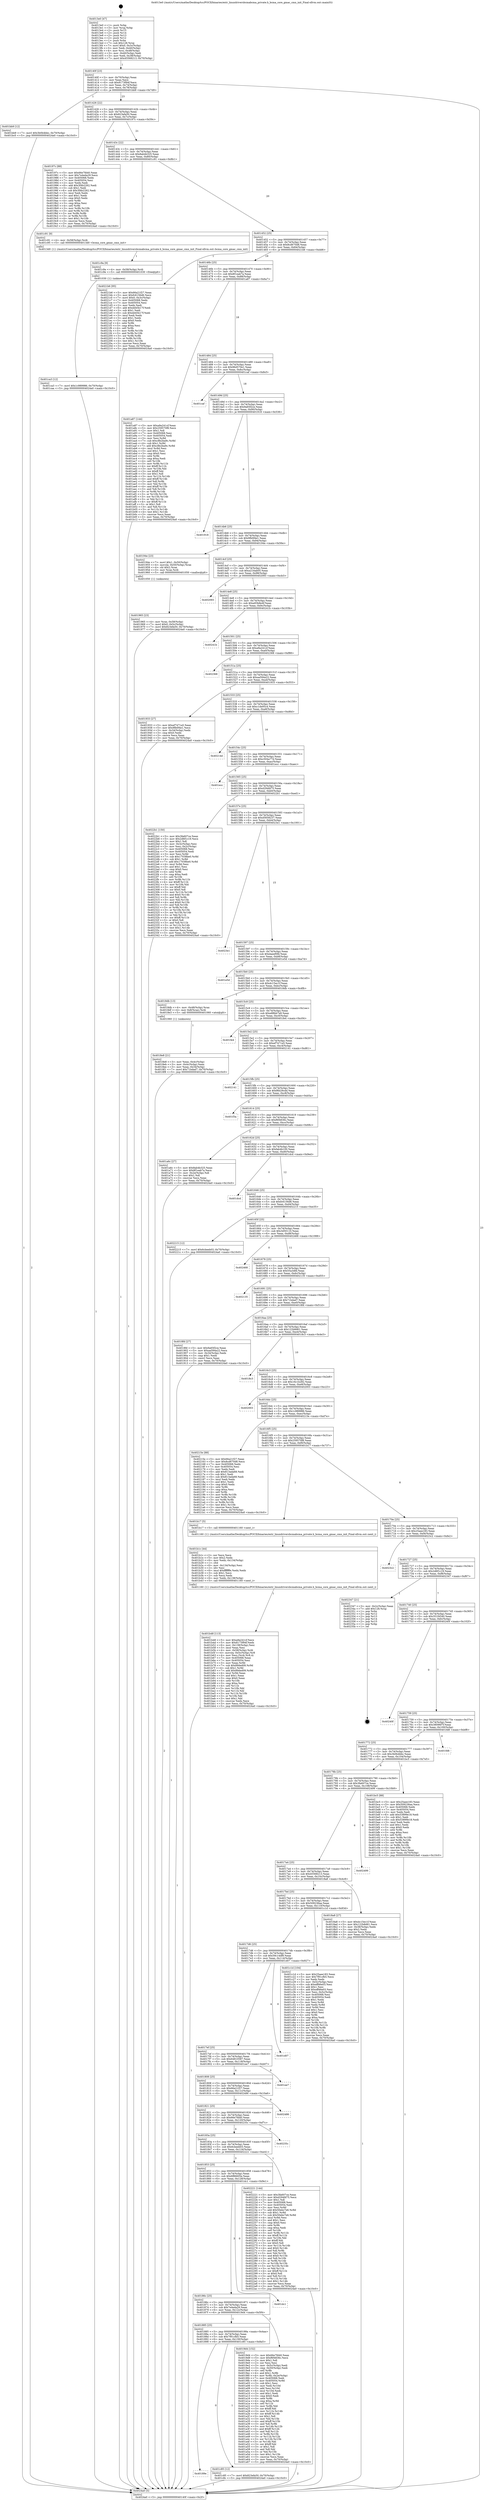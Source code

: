 digraph "0x4013e0" {
  label = "0x4013e0 (/mnt/c/Users/mathe/Desktop/tcc/POCII/binaries/extr_linuxdriversbcmabcma_private.h_bcma_core_gmac_cmn_init_Final-ollvm.out::main(0))"
  labelloc = "t"
  node[shape=record]

  Entry [label="",width=0.3,height=0.3,shape=circle,fillcolor=black,style=filled]
  "0x40140f" [label="{
     0x40140f [23]\l
     | [instrs]\l
     &nbsp;&nbsp;0x40140f \<+3\>: mov -0x70(%rbp),%eax\l
     &nbsp;&nbsp;0x401412 \<+2\>: mov %eax,%ecx\l
     &nbsp;&nbsp;0x401414 \<+6\>: sub $0x8173f94f,%ecx\l
     &nbsp;&nbsp;0x40141a \<+3\>: mov %eax,-0x74(%rbp)\l
     &nbsp;&nbsp;0x40141d \<+3\>: mov %ecx,-0x78(%rbp)\l
     &nbsp;&nbsp;0x401420 \<+6\>: je 0000000000401bb9 \<main+0x7d9\>\l
  }"]
  "0x401bb9" [label="{
     0x401bb9 [12]\l
     | [instrs]\l
     &nbsp;&nbsp;0x401bb9 \<+7\>: movl $0x3b0b4bbc,-0x70(%rbp)\l
     &nbsp;&nbsp;0x401bc0 \<+5\>: jmp 00000000004024a0 \<main+0x10c0\>\l
  }"]
  "0x401426" [label="{
     0x401426 [22]\l
     | [instrs]\l
     &nbsp;&nbsp;0x401426 \<+5\>: jmp 000000000040142b \<main+0x4b\>\l
     &nbsp;&nbsp;0x40142b \<+3\>: mov -0x74(%rbp),%eax\l
     &nbsp;&nbsp;0x40142e \<+5\>: sub $0x823efa50,%eax\l
     &nbsp;&nbsp;0x401433 \<+3\>: mov %eax,-0x7c(%rbp)\l
     &nbsp;&nbsp;0x401436 \<+6\>: je 000000000040197c \<main+0x59c\>\l
  }"]
  Exit [label="",width=0.3,height=0.3,shape=circle,fillcolor=black,style=filled,peripheries=2]
  "0x40197c" [label="{
     0x40197c [88]\l
     | [instrs]\l
     &nbsp;&nbsp;0x40197c \<+5\>: mov $0x66e7fd40,%eax\l
     &nbsp;&nbsp;0x401981 \<+5\>: mov $0x7e4eda29,%ecx\l
     &nbsp;&nbsp;0x401986 \<+7\>: mov 0x405068,%edx\l
     &nbsp;&nbsp;0x40198d \<+7\>: mov 0x405054,%esi\l
     &nbsp;&nbsp;0x401994 \<+2\>: mov %edx,%edi\l
     &nbsp;&nbsp;0x401996 \<+6\>: add $0x3f4b2262,%edi\l
     &nbsp;&nbsp;0x40199c \<+3\>: sub $0x1,%edi\l
     &nbsp;&nbsp;0x40199f \<+6\>: sub $0x3f4b2262,%edi\l
     &nbsp;&nbsp;0x4019a5 \<+3\>: imul %edi,%edx\l
     &nbsp;&nbsp;0x4019a8 \<+3\>: and $0x1,%edx\l
     &nbsp;&nbsp;0x4019ab \<+3\>: cmp $0x0,%edx\l
     &nbsp;&nbsp;0x4019ae \<+4\>: sete %r8b\l
     &nbsp;&nbsp;0x4019b2 \<+3\>: cmp $0xa,%esi\l
     &nbsp;&nbsp;0x4019b5 \<+4\>: setl %r9b\l
     &nbsp;&nbsp;0x4019b9 \<+3\>: mov %r8b,%r10b\l
     &nbsp;&nbsp;0x4019bc \<+3\>: and %r9b,%r10b\l
     &nbsp;&nbsp;0x4019bf \<+3\>: xor %r9b,%r8b\l
     &nbsp;&nbsp;0x4019c2 \<+3\>: or %r8b,%r10b\l
     &nbsp;&nbsp;0x4019c5 \<+4\>: test $0x1,%r10b\l
     &nbsp;&nbsp;0x4019c9 \<+3\>: cmovne %ecx,%eax\l
     &nbsp;&nbsp;0x4019cc \<+3\>: mov %eax,-0x70(%rbp)\l
     &nbsp;&nbsp;0x4019cf \<+5\>: jmp 00000000004024a0 \<main+0x10c0\>\l
  }"]
  "0x40143c" [label="{
     0x40143c [22]\l
     | [instrs]\l
     &nbsp;&nbsp;0x40143c \<+5\>: jmp 0000000000401441 \<main+0x61\>\l
     &nbsp;&nbsp;0x401441 \<+3\>: mov -0x74(%rbp),%eax\l
     &nbsp;&nbsp;0x401444 \<+5\>: sub $0x8ab4b325,%eax\l
     &nbsp;&nbsp;0x401449 \<+3\>: mov %eax,-0x80(%rbp)\l
     &nbsp;&nbsp;0x40144c \<+6\>: je 0000000000401c91 \<main+0x8b1\>\l
  }"]
  "0x401ca3" [label="{
     0x401ca3 [12]\l
     | [instrs]\l
     &nbsp;&nbsp;0x401ca3 \<+7\>: movl $0x1c989986,-0x70(%rbp)\l
     &nbsp;&nbsp;0x401caa \<+5\>: jmp 00000000004024a0 \<main+0x10c0\>\l
  }"]
  "0x401c91" [label="{
     0x401c91 [9]\l
     | [instrs]\l
     &nbsp;&nbsp;0x401c91 \<+4\>: mov -0x58(%rbp),%rdi\l
     &nbsp;&nbsp;0x401c95 \<+5\>: call 00000000004013d0 \<bcma_core_gmac_cmn_init\>\l
     | [calls]\l
     &nbsp;&nbsp;0x4013d0 \{1\} (/mnt/c/Users/mathe/Desktop/tcc/POCII/binaries/extr_linuxdriversbcmabcma_private.h_bcma_core_gmac_cmn_init_Final-ollvm.out::bcma_core_gmac_cmn_init)\l
  }"]
  "0x401452" [label="{
     0x401452 [25]\l
     | [instrs]\l
     &nbsp;&nbsp;0x401452 \<+5\>: jmp 0000000000401457 \<main+0x77\>\l
     &nbsp;&nbsp;0x401457 \<+3\>: mov -0x74(%rbp),%eax\l
     &nbsp;&nbsp;0x40145a \<+5\>: sub $0x8cd670d8,%eax\l
     &nbsp;&nbsp;0x40145f \<+6\>: mov %eax,-0x84(%rbp)\l
     &nbsp;&nbsp;0x401465 \<+6\>: je 00000000004021b6 \<main+0xdd6\>\l
  }"]
  "0x401c9a" [label="{
     0x401c9a [9]\l
     | [instrs]\l
     &nbsp;&nbsp;0x401c9a \<+4\>: mov -0x58(%rbp),%rdi\l
     &nbsp;&nbsp;0x401c9e \<+5\>: call 0000000000401030 \<free@plt\>\l
     | [calls]\l
     &nbsp;&nbsp;0x401030 \{1\} (unknown)\l
  }"]
  "0x4021b6" [label="{
     0x4021b6 [95]\l
     | [instrs]\l
     &nbsp;&nbsp;0x4021b6 \<+5\>: mov $0x66a21f27,%eax\l
     &nbsp;&nbsp;0x4021bb \<+5\>: mov $0xfc6156d6,%ecx\l
     &nbsp;&nbsp;0x4021c0 \<+7\>: movl $0x0,-0x3c(%rbp)\l
     &nbsp;&nbsp;0x4021c7 \<+7\>: mov 0x405068,%edx\l
     &nbsp;&nbsp;0x4021ce \<+7\>: mov 0x405054,%esi\l
     &nbsp;&nbsp;0x4021d5 \<+2\>: mov %edx,%edi\l
     &nbsp;&nbsp;0x4021d7 \<+6\>: add $0xdd45b17f,%edi\l
     &nbsp;&nbsp;0x4021dd \<+3\>: sub $0x1,%edi\l
     &nbsp;&nbsp;0x4021e0 \<+6\>: sub $0xdd45b17f,%edi\l
     &nbsp;&nbsp;0x4021e6 \<+3\>: imul %edi,%edx\l
     &nbsp;&nbsp;0x4021e9 \<+3\>: and $0x1,%edx\l
     &nbsp;&nbsp;0x4021ec \<+3\>: cmp $0x0,%edx\l
     &nbsp;&nbsp;0x4021ef \<+4\>: sete %r8b\l
     &nbsp;&nbsp;0x4021f3 \<+3\>: cmp $0xa,%esi\l
     &nbsp;&nbsp;0x4021f6 \<+4\>: setl %r9b\l
     &nbsp;&nbsp;0x4021fa \<+3\>: mov %r8b,%r10b\l
     &nbsp;&nbsp;0x4021fd \<+3\>: and %r9b,%r10b\l
     &nbsp;&nbsp;0x402200 \<+3\>: xor %r9b,%r8b\l
     &nbsp;&nbsp;0x402203 \<+3\>: or %r8b,%r10b\l
     &nbsp;&nbsp;0x402206 \<+4\>: test $0x1,%r10b\l
     &nbsp;&nbsp;0x40220a \<+3\>: cmovne %ecx,%eax\l
     &nbsp;&nbsp;0x40220d \<+3\>: mov %eax,-0x70(%rbp)\l
     &nbsp;&nbsp;0x402210 \<+5\>: jmp 00000000004024a0 \<main+0x10c0\>\l
  }"]
  "0x40146b" [label="{
     0x40146b [25]\l
     | [instrs]\l
     &nbsp;&nbsp;0x40146b \<+5\>: jmp 0000000000401470 \<main+0x90\>\l
     &nbsp;&nbsp;0x401470 \<+3\>: mov -0x74(%rbp),%eax\l
     &nbsp;&nbsp;0x401473 \<+5\>: sub $0x8f1eab7a,%eax\l
     &nbsp;&nbsp;0x401478 \<+6\>: mov %eax,-0x88(%rbp)\l
     &nbsp;&nbsp;0x40147e \<+6\>: je 0000000000401a87 \<main+0x6a7\>\l
  }"]
  "0x40189e" [label="{
     0x40189e\l
  }", style=dashed]
  "0x401a87" [label="{
     0x401a87 [144]\l
     | [instrs]\l
     &nbsp;&nbsp;0x401a87 \<+5\>: mov $0xa9a241cf,%eax\l
     &nbsp;&nbsp;0x401a8c \<+5\>: mov $0x259570f8,%ecx\l
     &nbsp;&nbsp;0x401a91 \<+2\>: mov $0x1,%dl\l
     &nbsp;&nbsp;0x401a93 \<+7\>: mov 0x405068,%esi\l
     &nbsp;&nbsp;0x401a9a \<+7\>: mov 0x405054,%edi\l
     &nbsp;&nbsp;0x401aa1 \<+3\>: mov %esi,%r8d\l
     &nbsp;&nbsp;0x401aa4 \<+7\>: sub $0xc8b2ba9c,%r8d\l
     &nbsp;&nbsp;0x401aab \<+4\>: sub $0x1,%r8d\l
     &nbsp;&nbsp;0x401aaf \<+7\>: add $0xc8b2ba9c,%r8d\l
     &nbsp;&nbsp;0x401ab6 \<+4\>: imul %r8d,%esi\l
     &nbsp;&nbsp;0x401aba \<+3\>: and $0x1,%esi\l
     &nbsp;&nbsp;0x401abd \<+3\>: cmp $0x0,%esi\l
     &nbsp;&nbsp;0x401ac0 \<+4\>: sete %r9b\l
     &nbsp;&nbsp;0x401ac4 \<+3\>: cmp $0xa,%edi\l
     &nbsp;&nbsp;0x401ac7 \<+4\>: setl %r10b\l
     &nbsp;&nbsp;0x401acb \<+3\>: mov %r9b,%r11b\l
     &nbsp;&nbsp;0x401ace \<+4\>: xor $0xff,%r11b\l
     &nbsp;&nbsp;0x401ad2 \<+3\>: mov %r10b,%bl\l
     &nbsp;&nbsp;0x401ad5 \<+3\>: xor $0xff,%bl\l
     &nbsp;&nbsp;0x401ad8 \<+3\>: xor $0x1,%dl\l
     &nbsp;&nbsp;0x401adb \<+3\>: mov %r11b,%r14b\l
     &nbsp;&nbsp;0x401ade \<+4\>: and $0xff,%r14b\l
     &nbsp;&nbsp;0x401ae2 \<+3\>: and %dl,%r9b\l
     &nbsp;&nbsp;0x401ae5 \<+3\>: mov %bl,%r15b\l
     &nbsp;&nbsp;0x401ae8 \<+4\>: and $0xff,%r15b\l
     &nbsp;&nbsp;0x401aec \<+3\>: and %dl,%r10b\l
     &nbsp;&nbsp;0x401aef \<+3\>: or %r9b,%r14b\l
     &nbsp;&nbsp;0x401af2 \<+3\>: or %r10b,%r15b\l
     &nbsp;&nbsp;0x401af5 \<+3\>: xor %r15b,%r14b\l
     &nbsp;&nbsp;0x401af8 \<+3\>: or %bl,%r11b\l
     &nbsp;&nbsp;0x401afb \<+4\>: xor $0xff,%r11b\l
     &nbsp;&nbsp;0x401aff \<+3\>: or $0x1,%dl\l
     &nbsp;&nbsp;0x401b02 \<+3\>: and %dl,%r11b\l
     &nbsp;&nbsp;0x401b05 \<+3\>: or %r11b,%r14b\l
     &nbsp;&nbsp;0x401b08 \<+4\>: test $0x1,%r14b\l
     &nbsp;&nbsp;0x401b0c \<+3\>: cmovne %ecx,%eax\l
     &nbsp;&nbsp;0x401b0f \<+3\>: mov %eax,-0x70(%rbp)\l
     &nbsp;&nbsp;0x401b12 \<+5\>: jmp 00000000004024a0 \<main+0x10c0\>\l
  }"]
  "0x401484" [label="{
     0x401484 [25]\l
     | [instrs]\l
     &nbsp;&nbsp;0x401484 \<+5\>: jmp 0000000000401489 \<main+0xa9\>\l
     &nbsp;&nbsp;0x401489 \<+3\>: mov -0x74(%rbp),%eax\l
     &nbsp;&nbsp;0x40148c \<+5\>: sub $0x96d570e1,%eax\l
     &nbsp;&nbsp;0x401491 \<+6\>: mov %eax,-0x8c(%rbp)\l
     &nbsp;&nbsp;0x401497 \<+6\>: je 0000000000401caf \<main+0x8cf\>\l
  }"]
  "0x401c85" [label="{
     0x401c85 [12]\l
     | [instrs]\l
     &nbsp;&nbsp;0x401c85 \<+7\>: movl $0x823efa50,-0x70(%rbp)\l
     &nbsp;&nbsp;0x401c8c \<+5\>: jmp 00000000004024a0 \<main+0x10c0\>\l
  }"]
  "0x401caf" [label="{
     0x401caf\l
  }", style=dashed]
  "0x40149d" [label="{
     0x40149d [25]\l
     | [instrs]\l
     &nbsp;&nbsp;0x40149d \<+5\>: jmp 00000000004014a2 \<main+0xc2\>\l
     &nbsp;&nbsp;0x4014a2 \<+3\>: mov -0x74(%rbp),%eax\l
     &nbsp;&nbsp;0x4014a5 \<+5\>: sub $0x9a65f2ce,%eax\l
     &nbsp;&nbsp;0x4014aa \<+6\>: mov %eax,-0x90(%rbp)\l
     &nbsp;&nbsp;0x4014b0 \<+6\>: je 0000000000401918 \<main+0x538\>\l
  }"]
  "0x401b48" [label="{
     0x401b48 [113]\l
     | [instrs]\l
     &nbsp;&nbsp;0x401b48 \<+5\>: mov $0xa9a241cf,%ecx\l
     &nbsp;&nbsp;0x401b4d \<+5\>: mov $0x8173f94f,%edx\l
     &nbsp;&nbsp;0x401b52 \<+6\>: mov -0x138(%rbp),%esi\l
     &nbsp;&nbsp;0x401b58 \<+3\>: imul %eax,%esi\l
     &nbsp;&nbsp;0x401b5b \<+4\>: mov -0x58(%rbp),%rdi\l
     &nbsp;&nbsp;0x401b5f \<+4\>: movslq -0x5c(%rbp),%r8\l
     &nbsp;&nbsp;0x401b63 \<+4\>: mov %esi,(%rdi,%r8,4)\l
     &nbsp;&nbsp;0x401b67 \<+7\>: mov 0x405068,%eax\l
     &nbsp;&nbsp;0x401b6e \<+7\>: mov 0x405054,%esi\l
     &nbsp;&nbsp;0x401b75 \<+3\>: mov %eax,%r9d\l
     &nbsp;&nbsp;0x401b78 \<+7\>: sub $0x89ded09,%r9d\l
     &nbsp;&nbsp;0x401b7f \<+4\>: sub $0x1,%r9d\l
     &nbsp;&nbsp;0x401b83 \<+7\>: add $0x89ded09,%r9d\l
     &nbsp;&nbsp;0x401b8a \<+4\>: imul %r9d,%eax\l
     &nbsp;&nbsp;0x401b8e \<+3\>: and $0x1,%eax\l
     &nbsp;&nbsp;0x401b91 \<+3\>: cmp $0x0,%eax\l
     &nbsp;&nbsp;0x401b94 \<+4\>: sete %r10b\l
     &nbsp;&nbsp;0x401b98 \<+3\>: cmp $0xa,%esi\l
     &nbsp;&nbsp;0x401b9b \<+4\>: setl %r11b\l
     &nbsp;&nbsp;0x401b9f \<+3\>: mov %r10b,%bl\l
     &nbsp;&nbsp;0x401ba2 \<+3\>: and %r11b,%bl\l
     &nbsp;&nbsp;0x401ba5 \<+3\>: xor %r11b,%r10b\l
     &nbsp;&nbsp;0x401ba8 \<+3\>: or %r10b,%bl\l
     &nbsp;&nbsp;0x401bab \<+3\>: test $0x1,%bl\l
     &nbsp;&nbsp;0x401bae \<+3\>: cmovne %edx,%ecx\l
     &nbsp;&nbsp;0x401bb1 \<+3\>: mov %ecx,-0x70(%rbp)\l
     &nbsp;&nbsp;0x401bb4 \<+5\>: jmp 00000000004024a0 \<main+0x10c0\>\l
  }"]
  "0x401918" [label="{
     0x401918\l
  }", style=dashed]
  "0x4014b6" [label="{
     0x4014b6 [25]\l
     | [instrs]\l
     &nbsp;&nbsp;0x4014b6 \<+5\>: jmp 00000000004014bb \<main+0xdb\>\l
     &nbsp;&nbsp;0x4014bb \<+3\>: mov -0x74(%rbp),%eax\l
     &nbsp;&nbsp;0x4014be \<+5\>: sub $0x9fb0f4e1,%eax\l
     &nbsp;&nbsp;0x4014c3 \<+6\>: mov %eax,-0x94(%rbp)\l
     &nbsp;&nbsp;0x4014c9 \<+6\>: je 000000000040194e \<main+0x56e\>\l
  }"]
  "0x401b1c" [label="{
     0x401b1c [44]\l
     | [instrs]\l
     &nbsp;&nbsp;0x401b1c \<+2\>: xor %ecx,%ecx\l
     &nbsp;&nbsp;0x401b1e \<+5\>: mov $0x2,%edx\l
     &nbsp;&nbsp;0x401b23 \<+6\>: mov %edx,-0x134(%rbp)\l
     &nbsp;&nbsp;0x401b29 \<+1\>: cltd\l
     &nbsp;&nbsp;0x401b2a \<+6\>: mov -0x134(%rbp),%esi\l
     &nbsp;&nbsp;0x401b30 \<+2\>: idiv %esi\l
     &nbsp;&nbsp;0x401b32 \<+6\>: imul $0xfffffffe,%edx,%edx\l
     &nbsp;&nbsp;0x401b38 \<+3\>: sub $0x1,%ecx\l
     &nbsp;&nbsp;0x401b3b \<+2\>: sub %ecx,%edx\l
     &nbsp;&nbsp;0x401b3d \<+6\>: mov %edx,-0x138(%rbp)\l
     &nbsp;&nbsp;0x401b43 \<+5\>: call 0000000000401160 \<next_i\>\l
     | [calls]\l
     &nbsp;&nbsp;0x401160 \{1\} (/mnt/c/Users/mathe/Desktop/tcc/POCII/binaries/extr_linuxdriversbcmabcma_private.h_bcma_core_gmac_cmn_init_Final-ollvm.out::next_i)\l
  }"]
  "0x40194e" [label="{
     0x40194e [23]\l
     | [instrs]\l
     &nbsp;&nbsp;0x40194e \<+7\>: movl $0x1,-0x50(%rbp)\l
     &nbsp;&nbsp;0x401955 \<+4\>: movslq -0x50(%rbp),%rax\l
     &nbsp;&nbsp;0x401959 \<+4\>: shl $0x2,%rax\l
     &nbsp;&nbsp;0x40195d \<+3\>: mov %rax,%rdi\l
     &nbsp;&nbsp;0x401960 \<+5\>: call 0000000000401050 \<malloc@plt\>\l
     | [calls]\l
     &nbsp;&nbsp;0x401050 \{1\} (unknown)\l
  }"]
  "0x4014cf" [label="{
     0x4014cf [25]\l
     | [instrs]\l
     &nbsp;&nbsp;0x4014cf \<+5\>: jmp 00000000004014d4 \<main+0xf4\>\l
     &nbsp;&nbsp;0x4014d4 \<+3\>: mov -0x74(%rbp),%eax\l
     &nbsp;&nbsp;0x4014d7 \<+5\>: sub $0xa216ab05,%eax\l
     &nbsp;&nbsp;0x4014dc \<+6\>: mov %eax,-0x98(%rbp)\l
     &nbsp;&nbsp;0x4014e2 \<+6\>: je 0000000000402093 \<main+0xcb3\>\l
  }"]
  "0x401885" [label="{
     0x401885 [25]\l
     | [instrs]\l
     &nbsp;&nbsp;0x401885 \<+5\>: jmp 000000000040188a \<main+0x4aa\>\l
     &nbsp;&nbsp;0x40188a \<+3\>: mov -0x74(%rbp),%eax\l
     &nbsp;&nbsp;0x40188d \<+5\>: sub $0x7f91cfb5,%eax\l
     &nbsp;&nbsp;0x401892 \<+6\>: mov %eax,-0x130(%rbp)\l
     &nbsp;&nbsp;0x401898 \<+6\>: je 0000000000401c85 \<main+0x8a5\>\l
  }"]
  "0x402093" [label="{
     0x402093\l
  }", style=dashed]
  "0x4014e8" [label="{
     0x4014e8 [25]\l
     | [instrs]\l
     &nbsp;&nbsp;0x4014e8 \<+5\>: jmp 00000000004014ed \<main+0x10d\>\l
     &nbsp;&nbsp;0x4014ed \<+3\>: mov -0x74(%rbp),%eax\l
     &nbsp;&nbsp;0x4014f0 \<+5\>: sub $0xa93b8e4f,%eax\l
     &nbsp;&nbsp;0x4014f5 \<+6\>: mov %eax,-0x9c(%rbp)\l
     &nbsp;&nbsp;0x4014fb \<+6\>: je 000000000040241b \<main+0x103b\>\l
  }"]
  "0x4019d4" [label="{
     0x4019d4 [152]\l
     | [instrs]\l
     &nbsp;&nbsp;0x4019d4 \<+5\>: mov $0x66e7fd40,%eax\l
     &nbsp;&nbsp;0x4019d9 \<+5\>: mov $0xf6f4836c,%ecx\l
     &nbsp;&nbsp;0x4019de \<+2\>: mov $0x1,%dl\l
     &nbsp;&nbsp;0x4019e0 \<+2\>: xor %esi,%esi\l
     &nbsp;&nbsp;0x4019e2 \<+3\>: mov -0x5c(%rbp),%edi\l
     &nbsp;&nbsp;0x4019e5 \<+3\>: cmp -0x50(%rbp),%edi\l
     &nbsp;&nbsp;0x4019e8 \<+4\>: setl %r8b\l
     &nbsp;&nbsp;0x4019ec \<+4\>: and $0x1,%r8b\l
     &nbsp;&nbsp;0x4019f0 \<+4\>: mov %r8b,-0x2e(%rbp)\l
     &nbsp;&nbsp;0x4019f4 \<+7\>: mov 0x405068,%edi\l
     &nbsp;&nbsp;0x4019fb \<+8\>: mov 0x405054,%r9d\l
     &nbsp;&nbsp;0x401a03 \<+3\>: sub $0x1,%esi\l
     &nbsp;&nbsp;0x401a06 \<+3\>: mov %edi,%r10d\l
     &nbsp;&nbsp;0x401a09 \<+3\>: add %esi,%r10d\l
     &nbsp;&nbsp;0x401a0c \<+4\>: imul %r10d,%edi\l
     &nbsp;&nbsp;0x401a10 \<+3\>: and $0x1,%edi\l
     &nbsp;&nbsp;0x401a13 \<+3\>: cmp $0x0,%edi\l
     &nbsp;&nbsp;0x401a16 \<+4\>: sete %r8b\l
     &nbsp;&nbsp;0x401a1a \<+4\>: cmp $0xa,%r9d\l
     &nbsp;&nbsp;0x401a1e \<+4\>: setl %r11b\l
     &nbsp;&nbsp;0x401a22 \<+3\>: mov %r8b,%bl\l
     &nbsp;&nbsp;0x401a25 \<+3\>: xor $0xff,%bl\l
     &nbsp;&nbsp;0x401a28 \<+3\>: mov %r11b,%r14b\l
     &nbsp;&nbsp;0x401a2b \<+4\>: xor $0xff,%r14b\l
     &nbsp;&nbsp;0x401a2f \<+3\>: xor $0x1,%dl\l
     &nbsp;&nbsp;0x401a32 \<+3\>: mov %bl,%r15b\l
     &nbsp;&nbsp;0x401a35 \<+4\>: and $0xff,%r15b\l
     &nbsp;&nbsp;0x401a39 \<+3\>: and %dl,%r8b\l
     &nbsp;&nbsp;0x401a3c \<+3\>: mov %r14b,%r12b\l
     &nbsp;&nbsp;0x401a3f \<+4\>: and $0xff,%r12b\l
     &nbsp;&nbsp;0x401a43 \<+3\>: and %dl,%r11b\l
     &nbsp;&nbsp;0x401a46 \<+3\>: or %r8b,%r15b\l
     &nbsp;&nbsp;0x401a49 \<+3\>: or %r11b,%r12b\l
     &nbsp;&nbsp;0x401a4c \<+3\>: xor %r12b,%r15b\l
     &nbsp;&nbsp;0x401a4f \<+3\>: or %r14b,%bl\l
     &nbsp;&nbsp;0x401a52 \<+3\>: xor $0xff,%bl\l
     &nbsp;&nbsp;0x401a55 \<+3\>: or $0x1,%dl\l
     &nbsp;&nbsp;0x401a58 \<+2\>: and %dl,%bl\l
     &nbsp;&nbsp;0x401a5a \<+3\>: or %bl,%r15b\l
     &nbsp;&nbsp;0x401a5d \<+4\>: test $0x1,%r15b\l
     &nbsp;&nbsp;0x401a61 \<+3\>: cmovne %ecx,%eax\l
     &nbsp;&nbsp;0x401a64 \<+3\>: mov %eax,-0x70(%rbp)\l
     &nbsp;&nbsp;0x401a67 \<+5\>: jmp 00000000004024a0 \<main+0x10c0\>\l
  }"]
  "0x40241b" [label="{
     0x40241b\l
  }", style=dashed]
  "0x401501" [label="{
     0x401501 [25]\l
     | [instrs]\l
     &nbsp;&nbsp;0x401501 \<+5\>: jmp 0000000000401506 \<main+0x126\>\l
     &nbsp;&nbsp;0x401506 \<+3\>: mov -0x74(%rbp),%eax\l
     &nbsp;&nbsp;0x401509 \<+5\>: sub $0xa9a241cf,%eax\l
     &nbsp;&nbsp;0x40150e \<+6\>: mov %eax,-0xa0(%rbp)\l
     &nbsp;&nbsp;0x401514 \<+6\>: je 0000000000402368 \<main+0xf88\>\l
  }"]
  "0x40186c" [label="{
     0x40186c [25]\l
     | [instrs]\l
     &nbsp;&nbsp;0x40186c \<+5\>: jmp 0000000000401871 \<main+0x491\>\l
     &nbsp;&nbsp;0x401871 \<+3\>: mov -0x74(%rbp),%eax\l
     &nbsp;&nbsp;0x401874 \<+5\>: sub $0x7e4eda29,%eax\l
     &nbsp;&nbsp;0x401879 \<+6\>: mov %eax,-0x12c(%rbp)\l
     &nbsp;&nbsp;0x40187f \<+6\>: je 00000000004019d4 \<main+0x5f4\>\l
  }"]
  "0x402368" [label="{
     0x402368\l
  }", style=dashed]
  "0x40151a" [label="{
     0x40151a [25]\l
     | [instrs]\l
     &nbsp;&nbsp;0x40151a \<+5\>: jmp 000000000040151f \<main+0x13f\>\l
     &nbsp;&nbsp;0x40151f \<+3\>: mov -0x74(%rbp),%eax\l
     &nbsp;&nbsp;0x401522 \<+5\>: sub $0xaa594a22,%eax\l
     &nbsp;&nbsp;0x401527 \<+6\>: mov %eax,-0xa4(%rbp)\l
     &nbsp;&nbsp;0x40152d \<+6\>: je 0000000000401933 \<main+0x553\>\l
  }"]
  "0x401dc1" [label="{
     0x401dc1\l
  }", style=dashed]
  "0x401933" [label="{
     0x401933 [27]\l
     | [instrs]\l
     &nbsp;&nbsp;0x401933 \<+5\>: mov $0xef7471a5,%eax\l
     &nbsp;&nbsp;0x401938 \<+5\>: mov $0x9fb0f4e1,%ecx\l
     &nbsp;&nbsp;0x40193d \<+3\>: mov -0x34(%rbp),%edx\l
     &nbsp;&nbsp;0x401940 \<+3\>: cmp $0x0,%edx\l
     &nbsp;&nbsp;0x401943 \<+3\>: cmove %ecx,%eax\l
     &nbsp;&nbsp;0x401946 \<+3\>: mov %eax,-0x70(%rbp)\l
     &nbsp;&nbsp;0x401949 \<+5\>: jmp 00000000004024a0 \<main+0x10c0\>\l
  }"]
  "0x401533" [label="{
     0x401533 [25]\l
     | [instrs]\l
     &nbsp;&nbsp;0x401533 \<+5\>: jmp 0000000000401538 \<main+0x158\>\l
     &nbsp;&nbsp;0x401538 \<+3\>: mov -0x74(%rbp),%eax\l
     &nbsp;&nbsp;0x40153b \<+5\>: sub $0xc1de95c4,%eax\l
     &nbsp;&nbsp;0x401540 \<+6\>: mov %eax,-0xa8(%rbp)\l
     &nbsp;&nbsp;0x401546 \<+6\>: je 000000000040214d \<main+0xd6d\>\l
  }"]
  "0x401853" [label="{
     0x401853 [25]\l
     | [instrs]\l
     &nbsp;&nbsp;0x401853 \<+5\>: jmp 0000000000401858 \<main+0x478\>\l
     &nbsp;&nbsp;0x401858 \<+3\>: mov -0x74(%rbp),%eax\l
     &nbsp;&nbsp;0x40185b \<+5\>: sub $0x6f86605e,%eax\l
     &nbsp;&nbsp;0x401860 \<+6\>: mov %eax,-0x128(%rbp)\l
     &nbsp;&nbsp;0x401866 \<+6\>: je 0000000000401dc1 \<main+0x9e1\>\l
  }"]
  "0x40214d" [label="{
     0x40214d\l
  }", style=dashed]
  "0x40154c" [label="{
     0x40154c [25]\l
     | [instrs]\l
     &nbsp;&nbsp;0x40154c \<+5\>: jmp 0000000000401551 \<main+0x171\>\l
     &nbsp;&nbsp;0x401551 \<+3\>: mov -0x74(%rbp),%eax\l
     &nbsp;&nbsp;0x401554 \<+5\>: sub $0xc504a77d,%eax\l
     &nbsp;&nbsp;0x401559 \<+6\>: mov %eax,-0xac(%rbp)\l
     &nbsp;&nbsp;0x40155f \<+6\>: je 0000000000401ecc \<main+0xaec\>\l
  }"]
  "0x402221" [label="{
     0x402221 [144]\l
     | [instrs]\l
     &nbsp;&nbsp;0x402221 \<+5\>: mov $0x3fa607ce,%eax\l
     &nbsp;&nbsp;0x402226 \<+5\>: mov $0xd294fd75,%ecx\l
     &nbsp;&nbsp;0x40222b \<+2\>: mov $0x1,%dl\l
     &nbsp;&nbsp;0x40222d \<+7\>: mov 0x405068,%esi\l
     &nbsp;&nbsp;0x402234 \<+7\>: mov 0x405054,%edi\l
     &nbsp;&nbsp;0x40223b \<+3\>: mov %esi,%r8d\l
     &nbsp;&nbsp;0x40223e \<+7\>: add $0x50ebc7e6,%r8d\l
     &nbsp;&nbsp;0x402245 \<+4\>: sub $0x1,%r8d\l
     &nbsp;&nbsp;0x402249 \<+7\>: sub $0x50ebc7e6,%r8d\l
     &nbsp;&nbsp;0x402250 \<+4\>: imul %r8d,%esi\l
     &nbsp;&nbsp;0x402254 \<+3\>: and $0x1,%esi\l
     &nbsp;&nbsp;0x402257 \<+3\>: cmp $0x0,%esi\l
     &nbsp;&nbsp;0x40225a \<+4\>: sete %r9b\l
     &nbsp;&nbsp;0x40225e \<+3\>: cmp $0xa,%edi\l
     &nbsp;&nbsp;0x402261 \<+4\>: setl %r10b\l
     &nbsp;&nbsp;0x402265 \<+3\>: mov %r9b,%r11b\l
     &nbsp;&nbsp;0x402268 \<+4\>: xor $0xff,%r11b\l
     &nbsp;&nbsp;0x40226c \<+3\>: mov %r10b,%bl\l
     &nbsp;&nbsp;0x40226f \<+3\>: xor $0xff,%bl\l
     &nbsp;&nbsp;0x402272 \<+3\>: xor $0x0,%dl\l
     &nbsp;&nbsp;0x402275 \<+3\>: mov %r11b,%r14b\l
     &nbsp;&nbsp;0x402278 \<+4\>: and $0x0,%r14b\l
     &nbsp;&nbsp;0x40227c \<+3\>: and %dl,%r9b\l
     &nbsp;&nbsp;0x40227f \<+3\>: mov %bl,%r15b\l
     &nbsp;&nbsp;0x402282 \<+4\>: and $0x0,%r15b\l
     &nbsp;&nbsp;0x402286 \<+3\>: and %dl,%r10b\l
     &nbsp;&nbsp;0x402289 \<+3\>: or %r9b,%r14b\l
     &nbsp;&nbsp;0x40228c \<+3\>: or %r10b,%r15b\l
     &nbsp;&nbsp;0x40228f \<+3\>: xor %r15b,%r14b\l
     &nbsp;&nbsp;0x402292 \<+3\>: or %bl,%r11b\l
     &nbsp;&nbsp;0x402295 \<+4\>: xor $0xff,%r11b\l
     &nbsp;&nbsp;0x402299 \<+3\>: or $0x0,%dl\l
     &nbsp;&nbsp;0x40229c \<+3\>: and %dl,%r11b\l
     &nbsp;&nbsp;0x40229f \<+3\>: or %r11b,%r14b\l
     &nbsp;&nbsp;0x4022a2 \<+4\>: test $0x1,%r14b\l
     &nbsp;&nbsp;0x4022a6 \<+3\>: cmovne %ecx,%eax\l
     &nbsp;&nbsp;0x4022a9 \<+3\>: mov %eax,-0x70(%rbp)\l
     &nbsp;&nbsp;0x4022ac \<+5\>: jmp 00000000004024a0 \<main+0x10c0\>\l
  }"]
  "0x401ecc" [label="{
     0x401ecc\l
  }", style=dashed]
  "0x401565" [label="{
     0x401565 [25]\l
     | [instrs]\l
     &nbsp;&nbsp;0x401565 \<+5\>: jmp 000000000040156a \<main+0x18a\>\l
     &nbsp;&nbsp;0x40156a \<+3\>: mov -0x74(%rbp),%eax\l
     &nbsp;&nbsp;0x40156d \<+5\>: sub $0xd294fd75,%eax\l
     &nbsp;&nbsp;0x401572 \<+6\>: mov %eax,-0xb0(%rbp)\l
     &nbsp;&nbsp;0x401578 \<+6\>: je 00000000004022b1 \<main+0xed1\>\l
  }"]
  "0x40183a" [label="{
     0x40183a [25]\l
     | [instrs]\l
     &nbsp;&nbsp;0x40183a \<+5\>: jmp 000000000040183f \<main+0x45f\>\l
     &nbsp;&nbsp;0x40183f \<+3\>: mov -0x74(%rbp),%eax\l
     &nbsp;&nbsp;0x401842 \<+5\>: sub $0x6cbeeb03,%eax\l
     &nbsp;&nbsp;0x401847 \<+6\>: mov %eax,-0x124(%rbp)\l
     &nbsp;&nbsp;0x40184d \<+6\>: je 0000000000402221 \<main+0xe41\>\l
  }"]
  "0x4022b1" [label="{
     0x4022b1 [150]\l
     | [instrs]\l
     &nbsp;&nbsp;0x4022b1 \<+5\>: mov $0x3fa607ce,%eax\l
     &nbsp;&nbsp;0x4022b6 \<+5\>: mov $0x2d6f1c19,%ecx\l
     &nbsp;&nbsp;0x4022bb \<+2\>: mov $0x1,%dl\l
     &nbsp;&nbsp;0x4022bd \<+3\>: mov -0x3c(%rbp),%esi\l
     &nbsp;&nbsp;0x4022c0 \<+3\>: mov %esi,-0x2c(%rbp)\l
     &nbsp;&nbsp;0x4022c3 \<+7\>: mov 0x405068,%esi\l
     &nbsp;&nbsp;0x4022ca \<+7\>: mov 0x405054,%edi\l
     &nbsp;&nbsp;0x4022d1 \<+3\>: mov %esi,%r8d\l
     &nbsp;&nbsp;0x4022d4 \<+7\>: sub $0x17038be0,%r8d\l
     &nbsp;&nbsp;0x4022db \<+4\>: sub $0x1,%r8d\l
     &nbsp;&nbsp;0x4022df \<+7\>: add $0x17038be0,%r8d\l
     &nbsp;&nbsp;0x4022e6 \<+4\>: imul %r8d,%esi\l
     &nbsp;&nbsp;0x4022ea \<+3\>: and $0x1,%esi\l
     &nbsp;&nbsp;0x4022ed \<+3\>: cmp $0x0,%esi\l
     &nbsp;&nbsp;0x4022f0 \<+4\>: sete %r9b\l
     &nbsp;&nbsp;0x4022f4 \<+3\>: cmp $0xa,%edi\l
     &nbsp;&nbsp;0x4022f7 \<+4\>: setl %r10b\l
     &nbsp;&nbsp;0x4022fb \<+3\>: mov %r9b,%r11b\l
     &nbsp;&nbsp;0x4022fe \<+4\>: xor $0xff,%r11b\l
     &nbsp;&nbsp;0x402302 \<+3\>: mov %r10b,%bl\l
     &nbsp;&nbsp;0x402305 \<+3\>: xor $0xff,%bl\l
     &nbsp;&nbsp;0x402308 \<+3\>: xor $0x0,%dl\l
     &nbsp;&nbsp;0x40230b \<+3\>: mov %r11b,%r14b\l
     &nbsp;&nbsp;0x40230e \<+4\>: and $0x0,%r14b\l
     &nbsp;&nbsp;0x402312 \<+3\>: and %dl,%r9b\l
     &nbsp;&nbsp;0x402315 \<+3\>: mov %bl,%r15b\l
     &nbsp;&nbsp;0x402318 \<+4\>: and $0x0,%r15b\l
     &nbsp;&nbsp;0x40231c \<+3\>: and %dl,%r10b\l
     &nbsp;&nbsp;0x40231f \<+3\>: or %r9b,%r14b\l
     &nbsp;&nbsp;0x402322 \<+3\>: or %r10b,%r15b\l
     &nbsp;&nbsp;0x402325 \<+3\>: xor %r15b,%r14b\l
     &nbsp;&nbsp;0x402328 \<+3\>: or %bl,%r11b\l
     &nbsp;&nbsp;0x40232b \<+4\>: xor $0xff,%r11b\l
     &nbsp;&nbsp;0x40232f \<+3\>: or $0x0,%dl\l
     &nbsp;&nbsp;0x402332 \<+3\>: and %dl,%r11b\l
     &nbsp;&nbsp;0x402335 \<+3\>: or %r11b,%r14b\l
     &nbsp;&nbsp;0x402338 \<+4\>: test $0x1,%r14b\l
     &nbsp;&nbsp;0x40233c \<+3\>: cmovne %ecx,%eax\l
     &nbsp;&nbsp;0x40233f \<+3\>: mov %eax,-0x70(%rbp)\l
     &nbsp;&nbsp;0x402342 \<+5\>: jmp 00000000004024a0 \<main+0x10c0\>\l
  }"]
  "0x40157e" [label="{
     0x40157e [25]\l
     | [instrs]\l
     &nbsp;&nbsp;0x40157e \<+5\>: jmp 0000000000401583 \<main+0x1a3\>\l
     &nbsp;&nbsp;0x401583 \<+3\>: mov -0x74(%rbp),%eax\l
     &nbsp;&nbsp;0x401586 \<+5\>: sub $0xd5658237,%eax\l
     &nbsp;&nbsp;0x40158b \<+6\>: mov %eax,-0xb4(%rbp)\l
     &nbsp;&nbsp;0x401591 \<+6\>: je 00000000004023e1 \<main+0x1001\>\l
  }"]
  "0x40235c" [label="{
     0x40235c\l
  }", style=dashed]
  "0x4023e1" [label="{
     0x4023e1\l
  }", style=dashed]
  "0x401597" [label="{
     0x401597 [25]\l
     | [instrs]\l
     &nbsp;&nbsp;0x401597 \<+5\>: jmp 000000000040159c \<main+0x1bc\>\l
     &nbsp;&nbsp;0x40159c \<+3\>: mov -0x74(%rbp),%eax\l
     &nbsp;&nbsp;0x40159f \<+5\>: sub $0xdaeef0fd,%eax\l
     &nbsp;&nbsp;0x4015a4 \<+6\>: mov %eax,-0xb8(%rbp)\l
     &nbsp;&nbsp;0x4015aa \<+6\>: je 0000000000401e5d \<main+0xa7d\>\l
  }"]
  "0x401821" [label="{
     0x401821 [25]\l
     | [instrs]\l
     &nbsp;&nbsp;0x401821 \<+5\>: jmp 0000000000401826 \<main+0x446\>\l
     &nbsp;&nbsp;0x401826 \<+3\>: mov -0x74(%rbp),%eax\l
     &nbsp;&nbsp;0x401829 \<+5\>: sub $0x66e7fd40,%eax\l
     &nbsp;&nbsp;0x40182e \<+6\>: mov %eax,-0x120(%rbp)\l
     &nbsp;&nbsp;0x401834 \<+6\>: je 000000000040235c \<main+0xf7c\>\l
  }"]
  "0x401e5d" [label="{
     0x401e5d\l
  }", style=dashed]
  "0x4015b0" [label="{
     0x4015b0 [25]\l
     | [instrs]\l
     &nbsp;&nbsp;0x4015b0 \<+5\>: jmp 00000000004015b5 \<main+0x1d5\>\l
     &nbsp;&nbsp;0x4015b5 \<+3\>: mov -0x74(%rbp),%eax\l
     &nbsp;&nbsp;0x4015b8 \<+5\>: sub $0xdc15ec1f,%eax\l
     &nbsp;&nbsp;0x4015bd \<+6\>: mov %eax,-0xbc(%rbp)\l
     &nbsp;&nbsp;0x4015c3 \<+6\>: je 00000000004018db \<main+0x4fb\>\l
  }"]
  "0x402486" [label="{
     0x402486\l
  }", style=dashed]
  "0x4018db" [label="{
     0x4018db [13]\l
     | [instrs]\l
     &nbsp;&nbsp;0x4018db \<+4\>: mov -0x48(%rbp),%rax\l
     &nbsp;&nbsp;0x4018df \<+4\>: mov 0x8(%rax),%rdi\l
     &nbsp;&nbsp;0x4018e3 \<+5\>: call 0000000000401060 \<atoi@plt\>\l
     | [calls]\l
     &nbsp;&nbsp;0x401060 \{1\} (unknown)\l
  }"]
  "0x4015c9" [label="{
     0x4015c9 [25]\l
     | [instrs]\l
     &nbsp;&nbsp;0x4015c9 \<+5\>: jmp 00000000004015ce \<main+0x1ee\>\l
     &nbsp;&nbsp;0x4015ce \<+3\>: mov -0x74(%rbp),%eax\l
     &nbsp;&nbsp;0x4015d1 \<+5\>: sub $0xe88bb7a9,%eax\l
     &nbsp;&nbsp;0x4015d6 \<+6\>: mov %eax,-0xc0(%rbp)\l
     &nbsp;&nbsp;0x4015dc \<+6\>: je 0000000000401fe4 \<main+0xc04\>\l
  }"]
  "0x401808" [label="{
     0x401808 [25]\l
     | [instrs]\l
     &nbsp;&nbsp;0x401808 \<+5\>: jmp 000000000040180d \<main+0x42d\>\l
     &nbsp;&nbsp;0x40180d \<+3\>: mov -0x74(%rbp),%eax\l
     &nbsp;&nbsp;0x401810 \<+5\>: sub $0x66a21f27,%eax\l
     &nbsp;&nbsp;0x401815 \<+6\>: mov %eax,-0x11c(%rbp)\l
     &nbsp;&nbsp;0x40181b \<+6\>: je 0000000000402486 \<main+0x10a6\>\l
  }"]
  "0x401fe4" [label="{
     0x401fe4\l
  }", style=dashed]
  "0x4015e2" [label="{
     0x4015e2 [25]\l
     | [instrs]\l
     &nbsp;&nbsp;0x4015e2 \<+5\>: jmp 00000000004015e7 \<main+0x207\>\l
     &nbsp;&nbsp;0x4015e7 \<+3\>: mov -0x74(%rbp),%eax\l
     &nbsp;&nbsp;0x4015ea \<+5\>: sub $0xef7471a5,%eax\l
     &nbsp;&nbsp;0x4015ef \<+6\>: mov %eax,-0xc4(%rbp)\l
     &nbsp;&nbsp;0x4015f5 \<+6\>: je 0000000000402141 \<main+0xd61\>\l
  }"]
  "0x401ee7" [label="{
     0x401ee7\l
  }", style=dashed]
  "0x402141" [label="{
     0x402141\l
  }", style=dashed]
  "0x4015fb" [label="{
     0x4015fb [25]\l
     | [instrs]\l
     &nbsp;&nbsp;0x4015fb \<+5\>: jmp 0000000000401600 \<main+0x220\>\l
     &nbsp;&nbsp;0x401600 \<+3\>: mov -0x74(%rbp),%eax\l
     &nbsp;&nbsp;0x401603 \<+5\>: sub $0xf6b29cdd,%eax\l
     &nbsp;&nbsp;0x401608 \<+6\>: mov %eax,-0xc8(%rbp)\l
     &nbsp;&nbsp;0x40160e \<+6\>: je 0000000000401f3a \<main+0xb5a\>\l
  }"]
  "0x4017ef" [label="{
     0x4017ef [25]\l
     | [instrs]\l
     &nbsp;&nbsp;0x4017ef \<+5\>: jmp 00000000004017f4 \<main+0x414\>\l
     &nbsp;&nbsp;0x4017f4 \<+3\>: mov -0x74(%rbp),%eax\l
     &nbsp;&nbsp;0x4017f7 \<+5\>: sub $0x64810587,%eax\l
     &nbsp;&nbsp;0x4017fc \<+6\>: mov %eax,-0x118(%rbp)\l
     &nbsp;&nbsp;0x401802 \<+6\>: je 0000000000401ee7 \<main+0xb07\>\l
  }"]
  "0x401f3a" [label="{
     0x401f3a\l
  }", style=dashed]
  "0x401614" [label="{
     0x401614 [25]\l
     | [instrs]\l
     &nbsp;&nbsp;0x401614 \<+5\>: jmp 0000000000401619 \<main+0x239\>\l
     &nbsp;&nbsp;0x401619 \<+3\>: mov -0x74(%rbp),%eax\l
     &nbsp;&nbsp;0x40161c \<+5\>: sub $0xf6f4836c,%eax\l
     &nbsp;&nbsp;0x401621 \<+6\>: mov %eax,-0xcc(%rbp)\l
     &nbsp;&nbsp;0x401627 \<+6\>: je 0000000000401a6c \<main+0x68c\>\l
  }"]
  "0x401d07" [label="{
     0x401d07\l
  }", style=dashed]
  "0x401a6c" [label="{
     0x401a6c [27]\l
     | [instrs]\l
     &nbsp;&nbsp;0x401a6c \<+5\>: mov $0x8ab4b325,%eax\l
     &nbsp;&nbsp;0x401a71 \<+5\>: mov $0x8f1eab7a,%ecx\l
     &nbsp;&nbsp;0x401a76 \<+3\>: mov -0x2e(%rbp),%dl\l
     &nbsp;&nbsp;0x401a79 \<+3\>: test $0x1,%dl\l
     &nbsp;&nbsp;0x401a7c \<+3\>: cmovne %ecx,%eax\l
     &nbsp;&nbsp;0x401a7f \<+3\>: mov %eax,-0x70(%rbp)\l
     &nbsp;&nbsp;0x401a82 \<+5\>: jmp 00000000004024a0 \<main+0x10c0\>\l
  }"]
  "0x40162d" [label="{
     0x40162d [25]\l
     | [instrs]\l
     &nbsp;&nbsp;0x40162d \<+5\>: jmp 0000000000401632 \<main+0x252\>\l
     &nbsp;&nbsp;0x401632 \<+3\>: mov -0x74(%rbp),%eax\l
     &nbsp;&nbsp;0x401635 \<+5\>: sub $0xfab4b100,%eax\l
     &nbsp;&nbsp;0x40163a \<+6\>: mov %eax,-0xd0(%rbp)\l
     &nbsp;&nbsp;0x401640 \<+6\>: je 0000000000401dcd \<main+0x9ed\>\l
  }"]
  "0x4017d6" [label="{
     0x4017d6 [25]\l
     | [instrs]\l
     &nbsp;&nbsp;0x4017d6 \<+5\>: jmp 00000000004017db \<main+0x3fb\>\l
     &nbsp;&nbsp;0x4017db \<+3\>: mov -0x74(%rbp),%eax\l
     &nbsp;&nbsp;0x4017de \<+5\>: sub $0x59c14df9,%eax\l
     &nbsp;&nbsp;0x4017e3 \<+6\>: mov %eax,-0x114(%rbp)\l
     &nbsp;&nbsp;0x4017e9 \<+6\>: je 0000000000401d07 \<main+0x927\>\l
  }"]
  "0x401dcd" [label="{
     0x401dcd\l
  }", style=dashed]
  "0x401646" [label="{
     0x401646 [25]\l
     | [instrs]\l
     &nbsp;&nbsp;0x401646 \<+5\>: jmp 000000000040164b \<main+0x26b\>\l
     &nbsp;&nbsp;0x40164b \<+3\>: mov -0x74(%rbp),%eax\l
     &nbsp;&nbsp;0x40164e \<+5\>: sub $0xfc6156d6,%eax\l
     &nbsp;&nbsp;0x401653 \<+6\>: mov %eax,-0xd4(%rbp)\l
     &nbsp;&nbsp;0x401659 \<+6\>: je 0000000000402215 \<main+0xe35\>\l
  }"]
  "0x401c1d" [label="{
     0x401c1d [104]\l
     | [instrs]\l
     &nbsp;&nbsp;0x401c1d \<+5\>: mov $0x25aee183,%eax\l
     &nbsp;&nbsp;0x401c22 \<+5\>: mov $0x7f91cfb5,%ecx\l
     &nbsp;&nbsp;0x401c27 \<+2\>: xor %edx,%edx\l
     &nbsp;&nbsp;0x401c29 \<+3\>: mov -0x5c(%rbp),%esi\l
     &nbsp;&nbsp;0x401c2c \<+6\>: sub $0xeff46e03,%esi\l
     &nbsp;&nbsp;0x401c32 \<+3\>: add $0x1,%esi\l
     &nbsp;&nbsp;0x401c35 \<+6\>: add $0xeff46e03,%esi\l
     &nbsp;&nbsp;0x401c3b \<+3\>: mov %esi,-0x5c(%rbp)\l
     &nbsp;&nbsp;0x401c3e \<+7\>: mov 0x405068,%esi\l
     &nbsp;&nbsp;0x401c45 \<+7\>: mov 0x405054,%edi\l
     &nbsp;&nbsp;0x401c4c \<+3\>: sub $0x1,%edx\l
     &nbsp;&nbsp;0x401c4f \<+3\>: mov %esi,%r8d\l
     &nbsp;&nbsp;0x401c52 \<+3\>: add %edx,%r8d\l
     &nbsp;&nbsp;0x401c55 \<+4\>: imul %r8d,%esi\l
     &nbsp;&nbsp;0x401c59 \<+3\>: and $0x1,%esi\l
     &nbsp;&nbsp;0x401c5c \<+3\>: cmp $0x0,%esi\l
     &nbsp;&nbsp;0x401c5f \<+4\>: sete %r9b\l
     &nbsp;&nbsp;0x401c63 \<+3\>: cmp $0xa,%edi\l
     &nbsp;&nbsp;0x401c66 \<+4\>: setl %r10b\l
     &nbsp;&nbsp;0x401c6a \<+3\>: mov %r9b,%r11b\l
     &nbsp;&nbsp;0x401c6d \<+3\>: and %r10b,%r11b\l
     &nbsp;&nbsp;0x401c70 \<+3\>: xor %r10b,%r9b\l
     &nbsp;&nbsp;0x401c73 \<+3\>: or %r9b,%r11b\l
     &nbsp;&nbsp;0x401c76 \<+4\>: test $0x1,%r11b\l
     &nbsp;&nbsp;0x401c7a \<+3\>: cmovne %ecx,%eax\l
     &nbsp;&nbsp;0x401c7d \<+3\>: mov %eax,-0x70(%rbp)\l
     &nbsp;&nbsp;0x401c80 \<+5\>: jmp 00000000004024a0 \<main+0x10c0\>\l
  }"]
  "0x402215" [label="{
     0x402215 [12]\l
     | [instrs]\l
     &nbsp;&nbsp;0x402215 \<+7\>: movl $0x6cbeeb03,-0x70(%rbp)\l
     &nbsp;&nbsp;0x40221c \<+5\>: jmp 00000000004024a0 \<main+0x10c0\>\l
  }"]
  "0x40165f" [label="{
     0x40165f [25]\l
     | [instrs]\l
     &nbsp;&nbsp;0x40165f \<+5\>: jmp 0000000000401664 \<main+0x284\>\l
     &nbsp;&nbsp;0x401664 \<+3\>: mov -0x74(%rbp),%eax\l
     &nbsp;&nbsp;0x401667 \<+5\>: sub $0x3d50110,%eax\l
     &nbsp;&nbsp;0x40166c \<+6\>: mov %eax,-0xd8(%rbp)\l
     &nbsp;&nbsp;0x401672 \<+6\>: je 0000000000402468 \<main+0x1088\>\l
  }"]
  "0x401965" [label="{
     0x401965 [23]\l
     | [instrs]\l
     &nbsp;&nbsp;0x401965 \<+4\>: mov %rax,-0x58(%rbp)\l
     &nbsp;&nbsp;0x401969 \<+7\>: movl $0x0,-0x5c(%rbp)\l
     &nbsp;&nbsp;0x401970 \<+7\>: movl $0x823efa50,-0x70(%rbp)\l
     &nbsp;&nbsp;0x401977 \<+5\>: jmp 00000000004024a0 \<main+0x10c0\>\l
  }"]
  "0x402468" [label="{
     0x402468\l
  }", style=dashed]
  "0x401678" [label="{
     0x401678 [25]\l
     | [instrs]\l
     &nbsp;&nbsp;0x401678 \<+5\>: jmp 000000000040167d \<main+0x29d\>\l
     &nbsp;&nbsp;0x40167d \<+3\>: mov -0x74(%rbp),%eax\l
     &nbsp;&nbsp;0x401680 \<+5\>: sub $0x55a3dfd,%eax\l
     &nbsp;&nbsp;0x401685 \<+6\>: mov %eax,-0xdc(%rbp)\l
     &nbsp;&nbsp;0x40168b \<+6\>: je 0000000000402135 \<main+0xd55\>\l
  }"]
  "0x4018e8" [label="{
     0x4018e8 [21]\l
     | [instrs]\l
     &nbsp;&nbsp;0x4018e8 \<+3\>: mov %eax,-0x4c(%rbp)\l
     &nbsp;&nbsp;0x4018eb \<+3\>: mov -0x4c(%rbp),%eax\l
     &nbsp;&nbsp;0x4018ee \<+3\>: mov %eax,-0x34(%rbp)\l
     &nbsp;&nbsp;0x4018f1 \<+7\>: movl $0x71bdad7,-0x70(%rbp)\l
     &nbsp;&nbsp;0x4018f8 \<+5\>: jmp 00000000004024a0 \<main+0x10c0\>\l
  }"]
  "0x402135" [label="{
     0x402135\l
  }", style=dashed]
  "0x401691" [label="{
     0x401691 [25]\l
     | [instrs]\l
     &nbsp;&nbsp;0x401691 \<+5\>: jmp 0000000000401696 \<main+0x2b6\>\l
     &nbsp;&nbsp;0x401696 \<+3\>: mov -0x74(%rbp),%eax\l
     &nbsp;&nbsp;0x401699 \<+5\>: sub $0x71bdad7,%eax\l
     &nbsp;&nbsp;0x40169e \<+6\>: mov %eax,-0xe0(%rbp)\l
     &nbsp;&nbsp;0x4016a4 \<+6\>: je 00000000004018fd \<main+0x51d\>\l
  }"]
  "0x4013e0" [label="{
     0x4013e0 [47]\l
     | [instrs]\l
     &nbsp;&nbsp;0x4013e0 \<+1\>: push %rbp\l
     &nbsp;&nbsp;0x4013e1 \<+3\>: mov %rsp,%rbp\l
     &nbsp;&nbsp;0x4013e4 \<+2\>: push %r15\l
     &nbsp;&nbsp;0x4013e6 \<+2\>: push %r14\l
     &nbsp;&nbsp;0x4013e8 \<+2\>: push %r13\l
     &nbsp;&nbsp;0x4013ea \<+2\>: push %r12\l
     &nbsp;&nbsp;0x4013ec \<+1\>: push %rbx\l
     &nbsp;&nbsp;0x4013ed \<+7\>: sub $0x128,%rsp\l
     &nbsp;&nbsp;0x4013f4 \<+7\>: movl $0x0,-0x3c(%rbp)\l
     &nbsp;&nbsp;0x4013fb \<+3\>: mov %edi,-0x40(%rbp)\l
     &nbsp;&nbsp;0x4013fe \<+4\>: mov %rsi,-0x48(%rbp)\l
     &nbsp;&nbsp;0x401402 \<+3\>: mov -0x40(%rbp),%edi\l
     &nbsp;&nbsp;0x401405 \<+3\>: mov %edi,-0x38(%rbp)\l
     &nbsp;&nbsp;0x401408 \<+7\>: movl $0x45568213,-0x70(%rbp)\l
  }"]
  "0x4018fd" [label="{
     0x4018fd [27]\l
     | [instrs]\l
     &nbsp;&nbsp;0x4018fd \<+5\>: mov $0x9a65f2ce,%eax\l
     &nbsp;&nbsp;0x401902 \<+5\>: mov $0xaa594a22,%ecx\l
     &nbsp;&nbsp;0x401907 \<+3\>: mov -0x34(%rbp),%edx\l
     &nbsp;&nbsp;0x40190a \<+3\>: cmp $0x1,%edx\l
     &nbsp;&nbsp;0x40190d \<+3\>: cmovl %ecx,%eax\l
     &nbsp;&nbsp;0x401910 \<+3\>: mov %eax,-0x70(%rbp)\l
     &nbsp;&nbsp;0x401913 \<+5\>: jmp 00000000004024a0 \<main+0x10c0\>\l
  }"]
  "0x4016aa" [label="{
     0x4016aa [25]\l
     | [instrs]\l
     &nbsp;&nbsp;0x4016aa \<+5\>: jmp 00000000004016af \<main+0x2cf\>\l
     &nbsp;&nbsp;0x4016af \<+3\>: mov -0x74(%rbp),%eax\l
     &nbsp;&nbsp;0x4016b2 \<+5\>: sub $0x122b8d61,%eax\l
     &nbsp;&nbsp;0x4016b7 \<+6\>: mov %eax,-0xe4(%rbp)\l
     &nbsp;&nbsp;0x4016bd \<+6\>: je 00000000004018c3 \<main+0x4e3\>\l
  }"]
  "0x4024a0" [label="{
     0x4024a0 [5]\l
     | [instrs]\l
     &nbsp;&nbsp;0x4024a0 \<+5\>: jmp 000000000040140f \<main+0x2f\>\l
  }"]
  "0x4018c3" [label="{
     0x4018c3\l
  }", style=dashed]
  "0x4016c3" [label="{
     0x4016c3 [25]\l
     | [instrs]\l
     &nbsp;&nbsp;0x4016c3 \<+5\>: jmp 00000000004016c8 \<main+0x2e8\>\l
     &nbsp;&nbsp;0x4016c8 \<+3\>: mov -0x74(%rbp),%eax\l
     &nbsp;&nbsp;0x4016cb \<+5\>: sub $0x16c1b282,%eax\l
     &nbsp;&nbsp;0x4016d0 \<+6\>: mov %eax,-0xe8(%rbp)\l
     &nbsp;&nbsp;0x4016d6 \<+6\>: je 0000000000402003 \<main+0xc23\>\l
  }"]
  "0x4017bd" [label="{
     0x4017bd [25]\l
     | [instrs]\l
     &nbsp;&nbsp;0x4017bd \<+5\>: jmp 00000000004017c2 \<main+0x3e2\>\l
     &nbsp;&nbsp;0x4017c2 \<+3\>: mov -0x74(%rbp),%eax\l
     &nbsp;&nbsp;0x4017c5 \<+5\>: sub $0x509236aa,%eax\l
     &nbsp;&nbsp;0x4017ca \<+6\>: mov %eax,-0x110(%rbp)\l
     &nbsp;&nbsp;0x4017d0 \<+6\>: je 0000000000401c1d \<main+0x83d\>\l
  }"]
  "0x402003" [label="{
     0x402003\l
  }", style=dashed]
  "0x4016dc" [label="{
     0x4016dc [25]\l
     | [instrs]\l
     &nbsp;&nbsp;0x4016dc \<+5\>: jmp 00000000004016e1 \<main+0x301\>\l
     &nbsp;&nbsp;0x4016e1 \<+3\>: mov -0x74(%rbp),%eax\l
     &nbsp;&nbsp;0x4016e4 \<+5\>: sub $0x1c989986,%eax\l
     &nbsp;&nbsp;0x4016e9 \<+6\>: mov %eax,-0xec(%rbp)\l
     &nbsp;&nbsp;0x4016ef \<+6\>: je 000000000040215e \<main+0xd7e\>\l
  }"]
  "0x4018a8" [label="{
     0x4018a8 [27]\l
     | [instrs]\l
     &nbsp;&nbsp;0x4018a8 \<+5\>: mov $0xdc15ec1f,%eax\l
     &nbsp;&nbsp;0x4018ad \<+5\>: mov $0x122b8d61,%ecx\l
     &nbsp;&nbsp;0x4018b2 \<+3\>: mov -0x38(%rbp),%edx\l
     &nbsp;&nbsp;0x4018b5 \<+3\>: cmp $0x2,%edx\l
     &nbsp;&nbsp;0x4018b8 \<+3\>: cmovne %ecx,%eax\l
     &nbsp;&nbsp;0x4018bb \<+3\>: mov %eax,-0x70(%rbp)\l
     &nbsp;&nbsp;0x4018be \<+5\>: jmp 00000000004024a0 \<main+0x10c0\>\l
  }"]
  "0x40215e" [label="{
     0x40215e [88]\l
     | [instrs]\l
     &nbsp;&nbsp;0x40215e \<+5\>: mov $0x66a21f27,%eax\l
     &nbsp;&nbsp;0x402163 \<+5\>: mov $0x8cd670d8,%ecx\l
     &nbsp;&nbsp;0x402168 \<+7\>: mov 0x405068,%edx\l
     &nbsp;&nbsp;0x40216f \<+7\>: mov 0x405054,%esi\l
     &nbsp;&nbsp;0x402176 \<+2\>: mov %edx,%edi\l
     &nbsp;&nbsp;0x402178 \<+6\>: add $0x813ada68,%edi\l
     &nbsp;&nbsp;0x40217e \<+3\>: sub $0x1,%edi\l
     &nbsp;&nbsp;0x402181 \<+6\>: sub $0x813ada68,%edi\l
     &nbsp;&nbsp;0x402187 \<+3\>: imul %edi,%edx\l
     &nbsp;&nbsp;0x40218a \<+3\>: and $0x1,%edx\l
     &nbsp;&nbsp;0x40218d \<+3\>: cmp $0x0,%edx\l
     &nbsp;&nbsp;0x402190 \<+4\>: sete %r8b\l
     &nbsp;&nbsp;0x402194 \<+3\>: cmp $0xa,%esi\l
     &nbsp;&nbsp;0x402197 \<+4\>: setl %r9b\l
     &nbsp;&nbsp;0x40219b \<+3\>: mov %r8b,%r10b\l
     &nbsp;&nbsp;0x40219e \<+3\>: and %r9b,%r10b\l
     &nbsp;&nbsp;0x4021a1 \<+3\>: xor %r9b,%r8b\l
     &nbsp;&nbsp;0x4021a4 \<+3\>: or %r8b,%r10b\l
     &nbsp;&nbsp;0x4021a7 \<+4\>: test $0x1,%r10b\l
     &nbsp;&nbsp;0x4021ab \<+3\>: cmovne %ecx,%eax\l
     &nbsp;&nbsp;0x4021ae \<+3\>: mov %eax,-0x70(%rbp)\l
     &nbsp;&nbsp;0x4021b1 \<+5\>: jmp 00000000004024a0 \<main+0x10c0\>\l
  }"]
  "0x4016f5" [label="{
     0x4016f5 [25]\l
     | [instrs]\l
     &nbsp;&nbsp;0x4016f5 \<+5\>: jmp 00000000004016fa \<main+0x31a\>\l
     &nbsp;&nbsp;0x4016fa \<+3\>: mov -0x74(%rbp),%eax\l
     &nbsp;&nbsp;0x4016fd \<+5\>: sub $0x259570f8,%eax\l
     &nbsp;&nbsp;0x401702 \<+6\>: mov %eax,-0xf0(%rbp)\l
     &nbsp;&nbsp;0x401708 \<+6\>: je 0000000000401b17 \<main+0x737\>\l
  }"]
  "0x4017a4" [label="{
     0x4017a4 [25]\l
     | [instrs]\l
     &nbsp;&nbsp;0x4017a4 \<+5\>: jmp 00000000004017a9 \<main+0x3c9\>\l
     &nbsp;&nbsp;0x4017a9 \<+3\>: mov -0x74(%rbp),%eax\l
     &nbsp;&nbsp;0x4017ac \<+5\>: sub $0x45568213,%eax\l
     &nbsp;&nbsp;0x4017b1 \<+6\>: mov %eax,-0x10c(%rbp)\l
     &nbsp;&nbsp;0x4017b7 \<+6\>: je 00000000004018a8 \<main+0x4c8\>\l
  }"]
  "0x401b17" [label="{
     0x401b17 [5]\l
     | [instrs]\l
     &nbsp;&nbsp;0x401b17 \<+5\>: call 0000000000401160 \<next_i\>\l
     | [calls]\l
     &nbsp;&nbsp;0x401160 \{1\} (/mnt/c/Users/mathe/Desktop/tcc/POCII/binaries/extr_linuxdriversbcmabcma_private.h_bcma_core_gmac_cmn_init_Final-ollvm.out::next_i)\l
  }"]
  "0x40170e" [label="{
     0x40170e [25]\l
     | [instrs]\l
     &nbsp;&nbsp;0x40170e \<+5\>: jmp 0000000000401713 \<main+0x333\>\l
     &nbsp;&nbsp;0x401713 \<+3\>: mov -0x74(%rbp),%eax\l
     &nbsp;&nbsp;0x401716 \<+5\>: sub $0x25aee183,%eax\l
     &nbsp;&nbsp;0x40171b \<+6\>: mov %eax,-0xf4(%rbp)\l
     &nbsp;&nbsp;0x401721 \<+6\>: je 00000000004023c2 \<main+0xfe2\>\l
  }"]
  "0x402499" [label="{
     0x402499\l
  }", style=dashed]
  "0x4023c2" [label="{
     0x4023c2\l
  }", style=dashed]
  "0x401727" [label="{
     0x401727 [25]\l
     | [instrs]\l
     &nbsp;&nbsp;0x401727 \<+5\>: jmp 000000000040172c \<main+0x34c\>\l
     &nbsp;&nbsp;0x40172c \<+3\>: mov -0x74(%rbp),%eax\l
     &nbsp;&nbsp;0x40172f \<+5\>: sub $0x2d6f1c19,%eax\l
     &nbsp;&nbsp;0x401734 \<+6\>: mov %eax,-0xf8(%rbp)\l
     &nbsp;&nbsp;0x40173a \<+6\>: je 0000000000402347 \<main+0xf67\>\l
  }"]
  "0x40178b" [label="{
     0x40178b [25]\l
     | [instrs]\l
     &nbsp;&nbsp;0x40178b \<+5\>: jmp 0000000000401790 \<main+0x3b0\>\l
     &nbsp;&nbsp;0x401790 \<+3\>: mov -0x74(%rbp),%eax\l
     &nbsp;&nbsp;0x401793 \<+5\>: sub $0x3fa607ce,%eax\l
     &nbsp;&nbsp;0x401798 \<+6\>: mov %eax,-0x108(%rbp)\l
     &nbsp;&nbsp;0x40179e \<+6\>: je 0000000000402499 \<main+0x10b9\>\l
  }"]
  "0x402347" [label="{
     0x402347 [21]\l
     | [instrs]\l
     &nbsp;&nbsp;0x402347 \<+3\>: mov -0x2c(%rbp),%eax\l
     &nbsp;&nbsp;0x40234a \<+7\>: add $0x128,%rsp\l
     &nbsp;&nbsp;0x402351 \<+1\>: pop %rbx\l
     &nbsp;&nbsp;0x402352 \<+2\>: pop %r12\l
     &nbsp;&nbsp;0x402354 \<+2\>: pop %r13\l
     &nbsp;&nbsp;0x402356 \<+2\>: pop %r14\l
     &nbsp;&nbsp;0x402358 \<+2\>: pop %r15\l
     &nbsp;&nbsp;0x40235a \<+1\>: pop %rbp\l
     &nbsp;&nbsp;0x40235b \<+1\>: ret\l
  }"]
  "0x401740" [label="{
     0x401740 [25]\l
     | [instrs]\l
     &nbsp;&nbsp;0x401740 \<+5\>: jmp 0000000000401745 \<main+0x365\>\l
     &nbsp;&nbsp;0x401745 \<+3\>: mov -0x74(%rbp),%eax\l
     &nbsp;&nbsp;0x401748 \<+5\>: sub $0x351f4540,%eax\l
     &nbsp;&nbsp;0x40174d \<+6\>: mov %eax,-0xfc(%rbp)\l
     &nbsp;&nbsp;0x401753 \<+6\>: je 000000000040240f \<main+0x102f\>\l
  }"]
  "0x401bc5" [label="{
     0x401bc5 [88]\l
     | [instrs]\l
     &nbsp;&nbsp;0x401bc5 \<+5\>: mov $0x25aee183,%eax\l
     &nbsp;&nbsp;0x401bca \<+5\>: mov $0x509236aa,%ecx\l
     &nbsp;&nbsp;0x401bcf \<+7\>: mov 0x405068,%edx\l
     &nbsp;&nbsp;0x401bd6 \<+7\>: mov 0x405054,%esi\l
     &nbsp;&nbsp;0x401bdd \<+2\>: mov %edx,%edi\l
     &nbsp;&nbsp;0x401bdf \<+6\>: add $0x53899e18,%edi\l
     &nbsp;&nbsp;0x401be5 \<+3\>: sub $0x1,%edi\l
     &nbsp;&nbsp;0x401be8 \<+6\>: sub $0x53899e18,%edi\l
     &nbsp;&nbsp;0x401bee \<+3\>: imul %edi,%edx\l
     &nbsp;&nbsp;0x401bf1 \<+3\>: and $0x1,%edx\l
     &nbsp;&nbsp;0x401bf4 \<+3\>: cmp $0x0,%edx\l
     &nbsp;&nbsp;0x401bf7 \<+4\>: sete %r8b\l
     &nbsp;&nbsp;0x401bfb \<+3\>: cmp $0xa,%esi\l
     &nbsp;&nbsp;0x401bfe \<+4\>: setl %r9b\l
     &nbsp;&nbsp;0x401c02 \<+3\>: mov %r8b,%r10b\l
     &nbsp;&nbsp;0x401c05 \<+3\>: and %r9b,%r10b\l
     &nbsp;&nbsp;0x401c08 \<+3\>: xor %r9b,%r8b\l
     &nbsp;&nbsp;0x401c0b \<+3\>: or %r8b,%r10b\l
     &nbsp;&nbsp;0x401c0e \<+4\>: test $0x1,%r10b\l
     &nbsp;&nbsp;0x401c12 \<+3\>: cmovne %ecx,%eax\l
     &nbsp;&nbsp;0x401c15 \<+3\>: mov %eax,-0x70(%rbp)\l
     &nbsp;&nbsp;0x401c18 \<+5\>: jmp 00000000004024a0 \<main+0x10c0\>\l
  }"]
  "0x40240f" [label="{
     0x40240f\l
  }", style=dashed]
  "0x401759" [label="{
     0x401759 [25]\l
     | [instrs]\l
     &nbsp;&nbsp;0x401759 \<+5\>: jmp 000000000040175e \<main+0x37e\>\l
     &nbsp;&nbsp;0x40175e \<+3\>: mov -0x74(%rbp),%eax\l
     &nbsp;&nbsp;0x401761 \<+5\>: sub $0x38096f7f,%eax\l
     &nbsp;&nbsp;0x401766 \<+6\>: mov %eax,-0x100(%rbp)\l
     &nbsp;&nbsp;0x40176c \<+6\>: je 0000000000401fd8 \<main+0xbf8\>\l
  }"]
  "0x401772" [label="{
     0x401772 [25]\l
     | [instrs]\l
     &nbsp;&nbsp;0x401772 \<+5\>: jmp 0000000000401777 \<main+0x397\>\l
     &nbsp;&nbsp;0x401777 \<+3\>: mov -0x74(%rbp),%eax\l
     &nbsp;&nbsp;0x40177a \<+5\>: sub $0x3b0b4bbc,%eax\l
     &nbsp;&nbsp;0x40177f \<+6\>: mov %eax,-0x104(%rbp)\l
     &nbsp;&nbsp;0x401785 \<+6\>: je 0000000000401bc5 \<main+0x7e5\>\l
  }"]
  "0x401fd8" [label="{
     0x401fd8\l
  }", style=dashed]
  Entry -> "0x4013e0" [label=" 1"]
  "0x40140f" -> "0x401bb9" [label=" 1"]
  "0x40140f" -> "0x401426" [label=" 23"]
  "0x402347" -> Exit [label=" 1"]
  "0x401426" -> "0x40197c" [label=" 2"]
  "0x401426" -> "0x40143c" [label=" 21"]
  "0x4022b1" -> "0x4024a0" [label=" 1"]
  "0x40143c" -> "0x401c91" [label=" 1"]
  "0x40143c" -> "0x401452" [label=" 20"]
  "0x402221" -> "0x4024a0" [label=" 1"]
  "0x401452" -> "0x4021b6" [label=" 1"]
  "0x401452" -> "0x40146b" [label=" 19"]
  "0x402215" -> "0x4024a0" [label=" 1"]
  "0x40146b" -> "0x401a87" [label=" 1"]
  "0x40146b" -> "0x401484" [label=" 18"]
  "0x4021b6" -> "0x4024a0" [label=" 1"]
  "0x401484" -> "0x401caf" [label=" 0"]
  "0x401484" -> "0x40149d" [label=" 18"]
  "0x40215e" -> "0x4024a0" [label=" 1"]
  "0x40149d" -> "0x401918" [label=" 0"]
  "0x40149d" -> "0x4014b6" [label=" 18"]
  "0x401c9a" -> "0x401ca3" [label=" 1"]
  "0x4014b6" -> "0x40194e" [label=" 1"]
  "0x4014b6" -> "0x4014cf" [label=" 17"]
  "0x401c91" -> "0x401c9a" [label=" 1"]
  "0x4014cf" -> "0x402093" [label=" 0"]
  "0x4014cf" -> "0x4014e8" [label=" 17"]
  "0x401c85" -> "0x4024a0" [label=" 1"]
  "0x4014e8" -> "0x40241b" [label=" 0"]
  "0x4014e8" -> "0x401501" [label=" 17"]
  "0x401885" -> "0x40189e" [label=" 0"]
  "0x401501" -> "0x402368" [label=" 0"]
  "0x401501" -> "0x40151a" [label=" 17"]
  "0x401ca3" -> "0x4024a0" [label=" 1"]
  "0x40151a" -> "0x401933" [label=" 1"]
  "0x40151a" -> "0x401533" [label=" 16"]
  "0x401c1d" -> "0x4024a0" [label=" 1"]
  "0x401533" -> "0x40214d" [label=" 0"]
  "0x401533" -> "0x40154c" [label=" 16"]
  "0x401bb9" -> "0x4024a0" [label=" 1"]
  "0x40154c" -> "0x401ecc" [label=" 0"]
  "0x40154c" -> "0x401565" [label=" 16"]
  "0x401b48" -> "0x4024a0" [label=" 1"]
  "0x401565" -> "0x4022b1" [label=" 1"]
  "0x401565" -> "0x40157e" [label=" 15"]
  "0x401b17" -> "0x401b1c" [label=" 1"]
  "0x40157e" -> "0x4023e1" [label=" 0"]
  "0x40157e" -> "0x401597" [label=" 15"]
  "0x401a87" -> "0x4024a0" [label=" 1"]
  "0x401597" -> "0x401e5d" [label=" 0"]
  "0x401597" -> "0x4015b0" [label=" 15"]
  "0x4019d4" -> "0x4024a0" [label=" 2"]
  "0x4015b0" -> "0x4018db" [label=" 1"]
  "0x4015b0" -> "0x4015c9" [label=" 14"]
  "0x40186c" -> "0x401885" [label=" 1"]
  "0x4015c9" -> "0x401fe4" [label=" 0"]
  "0x4015c9" -> "0x4015e2" [label=" 14"]
  "0x401885" -> "0x401c85" [label=" 1"]
  "0x4015e2" -> "0x402141" [label=" 0"]
  "0x4015e2" -> "0x4015fb" [label=" 14"]
  "0x401853" -> "0x40186c" [label=" 3"]
  "0x4015fb" -> "0x401f3a" [label=" 0"]
  "0x4015fb" -> "0x401614" [label=" 14"]
  "0x401bc5" -> "0x4024a0" [label=" 1"]
  "0x401614" -> "0x401a6c" [label=" 2"]
  "0x401614" -> "0x40162d" [label=" 12"]
  "0x40183a" -> "0x401853" [label=" 3"]
  "0x40162d" -> "0x401dcd" [label=" 0"]
  "0x40162d" -> "0x401646" [label=" 12"]
  "0x401b1c" -> "0x401b48" [label=" 1"]
  "0x401646" -> "0x402215" [label=" 1"]
  "0x401646" -> "0x40165f" [label=" 11"]
  "0x401821" -> "0x40183a" [label=" 4"]
  "0x40165f" -> "0x402468" [label=" 0"]
  "0x40165f" -> "0x401678" [label=" 11"]
  "0x401a6c" -> "0x4024a0" [label=" 2"]
  "0x401678" -> "0x402135" [label=" 0"]
  "0x401678" -> "0x401691" [label=" 11"]
  "0x401808" -> "0x401821" [label=" 4"]
  "0x401691" -> "0x4018fd" [label=" 1"]
  "0x401691" -> "0x4016aa" [label=" 10"]
  "0x401808" -> "0x402486" [label=" 0"]
  "0x4016aa" -> "0x4018c3" [label=" 0"]
  "0x4016aa" -> "0x4016c3" [label=" 10"]
  "0x40186c" -> "0x4019d4" [label=" 2"]
  "0x4016c3" -> "0x402003" [label=" 0"]
  "0x4016c3" -> "0x4016dc" [label=" 10"]
  "0x4017ef" -> "0x401808" [label=" 4"]
  "0x4016dc" -> "0x40215e" [label=" 1"]
  "0x4016dc" -> "0x4016f5" [label=" 9"]
  "0x4017ef" -> "0x401ee7" [label=" 0"]
  "0x4016f5" -> "0x401b17" [label=" 1"]
  "0x4016f5" -> "0x40170e" [label=" 8"]
  "0x4017d6" -> "0x4017ef" [label=" 4"]
  "0x40170e" -> "0x4023c2" [label=" 0"]
  "0x40170e" -> "0x401727" [label=" 8"]
  "0x4017d6" -> "0x401d07" [label=" 0"]
  "0x401727" -> "0x402347" [label=" 1"]
  "0x401727" -> "0x401740" [label=" 7"]
  "0x4017bd" -> "0x4017d6" [label=" 4"]
  "0x401740" -> "0x40240f" [label=" 0"]
  "0x401740" -> "0x401759" [label=" 7"]
  "0x4017bd" -> "0x401c1d" [label=" 1"]
  "0x401759" -> "0x401fd8" [label=" 0"]
  "0x401759" -> "0x401772" [label=" 7"]
  "0x401821" -> "0x40235c" [label=" 0"]
  "0x401772" -> "0x401bc5" [label=" 1"]
  "0x401772" -> "0x40178b" [label=" 6"]
  "0x40183a" -> "0x402221" [label=" 1"]
  "0x40178b" -> "0x402499" [label=" 0"]
  "0x40178b" -> "0x4017a4" [label=" 6"]
  "0x401853" -> "0x401dc1" [label=" 0"]
  "0x4017a4" -> "0x4018a8" [label=" 1"]
  "0x4017a4" -> "0x4017bd" [label=" 5"]
  "0x4018a8" -> "0x4024a0" [label=" 1"]
  "0x4013e0" -> "0x40140f" [label=" 1"]
  "0x4024a0" -> "0x40140f" [label=" 23"]
  "0x4018db" -> "0x4018e8" [label=" 1"]
  "0x4018e8" -> "0x4024a0" [label=" 1"]
  "0x4018fd" -> "0x4024a0" [label=" 1"]
  "0x401933" -> "0x4024a0" [label=" 1"]
  "0x40194e" -> "0x401965" [label=" 1"]
  "0x401965" -> "0x4024a0" [label=" 1"]
  "0x40197c" -> "0x4024a0" [label=" 2"]
}
